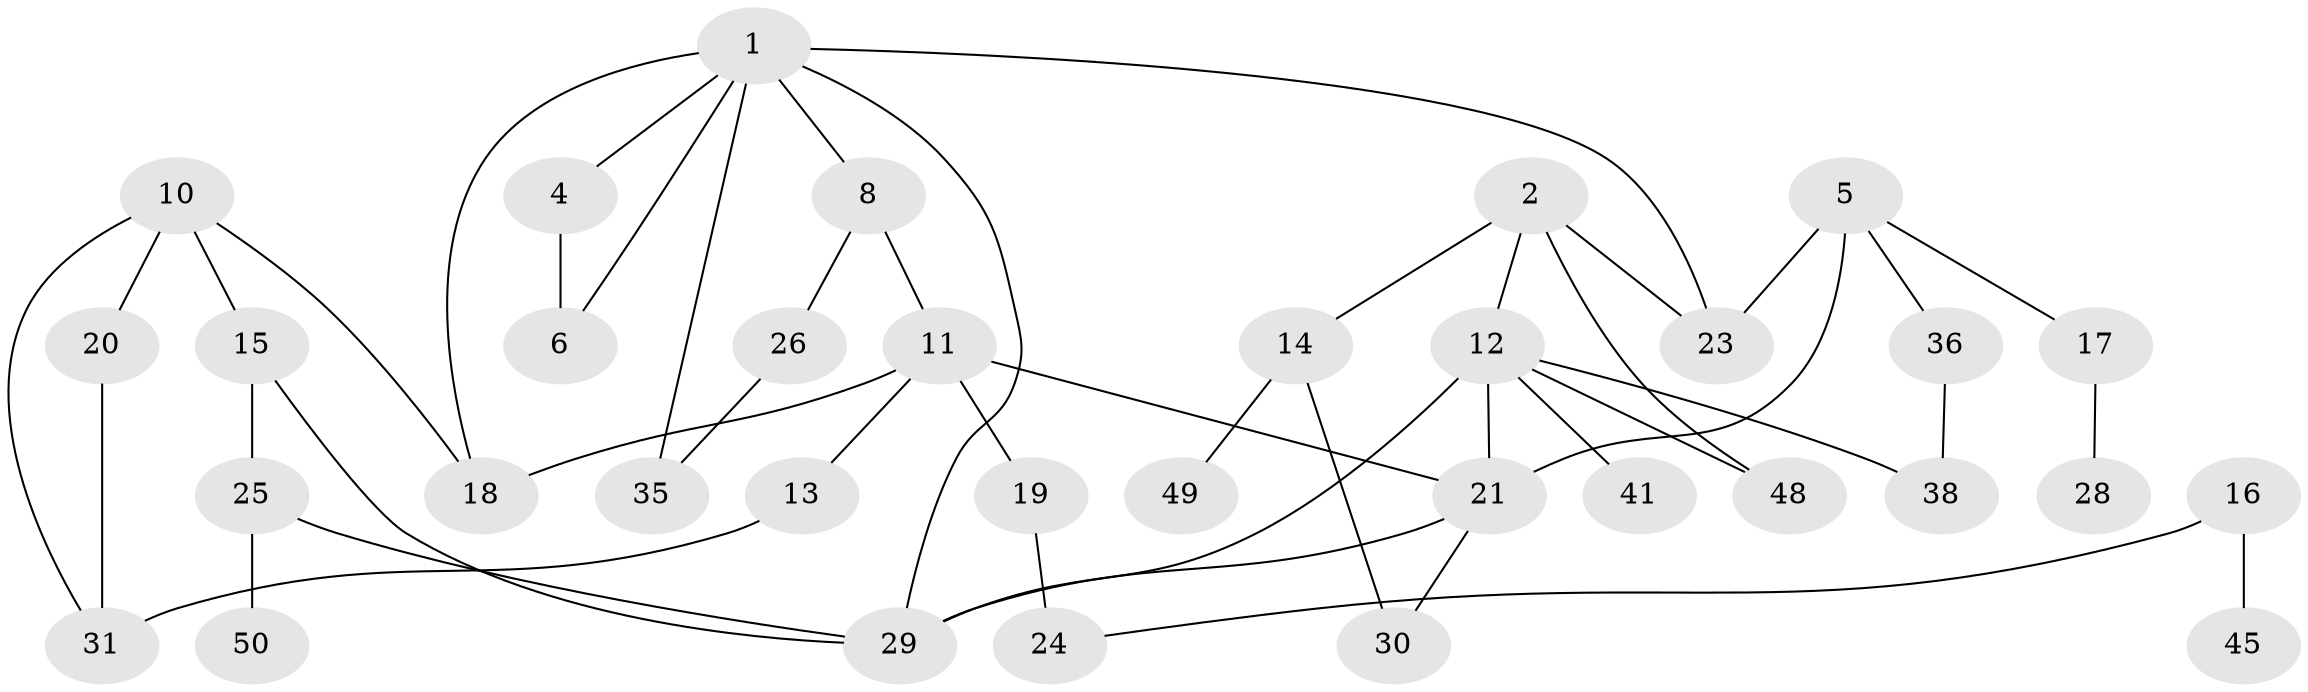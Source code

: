 // original degree distribution, {4: 0.1188118811881188, 5: 0.039603960396039604, 1: 0.3069306930693069, 2: 0.25742574257425743, 0: 0.12871287128712872, 3: 0.1485148514851485}
// Generated by graph-tools (version 1.1) at 2025/33/03/09/25 02:33:44]
// undirected, 34 vertices, 47 edges
graph export_dot {
graph [start="1"]
  node [color=gray90,style=filled];
  1;
  2;
  4;
  5;
  6;
  8;
  10;
  11;
  12;
  13;
  14;
  15;
  16;
  17;
  18;
  19;
  20;
  21;
  23;
  24;
  25;
  26;
  28;
  29;
  30;
  31;
  35;
  36;
  38;
  41;
  45;
  48;
  49;
  50;
  1 -- 4 [weight=1.0];
  1 -- 6 [weight=1.0];
  1 -- 8 [weight=1.0];
  1 -- 18 [weight=1.0];
  1 -- 23 [weight=1.0];
  1 -- 29 [weight=1.0];
  1 -- 35 [weight=1.0];
  2 -- 12 [weight=1.0];
  2 -- 14 [weight=1.0];
  2 -- 23 [weight=1.0];
  2 -- 48 [weight=1.0];
  4 -- 6 [weight=2.0];
  5 -- 17 [weight=1.0];
  5 -- 21 [weight=1.0];
  5 -- 23 [weight=1.0];
  5 -- 36 [weight=1.0];
  8 -- 11 [weight=1.0];
  8 -- 26 [weight=2.0];
  10 -- 15 [weight=1.0];
  10 -- 18 [weight=1.0];
  10 -- 20 [weight=1.0];
  10 -- 31 [weight=1.0];
  11 -- 13 [weight=1.0];
  11 -- 18 [weight=1.0];
  11 -- 19 [weight=1.0];
  11 -- 21 [weight=1.0];
  12 -- 21 [weight=1.0];
  12 -- 29 [weight=1.0];
  12 -- 38 [weight=1.0];
  12 -- 41 [weight=1.0];
  12 -- 48 [weight=2.0];
  13 -- 31 [weight=2.0];
  14 -- 30 [weight=1.0];
  14 -- 49 [weight=1.0];
  15 -- 25 [weight=1.0];
  15 -- 29 [weight=1.0];
  16 -- 24 [weight=1.0];
  16 -- 45 [weight=1.0];
  17 -- 28 [weight=1.0];
  19 -- 24 [weight=2.0];
  20 -- 31 [weight=1.0];
  21 -- 29 [weight=1.0];
  21 -- 30 [weight=1.0];
  25 -- 29 [weight=1.0];
  25 -- 50 [weight=1.0];
  26 -- 35 [weight=1.0];
  36 -- 38 [weight=1.0];
}
